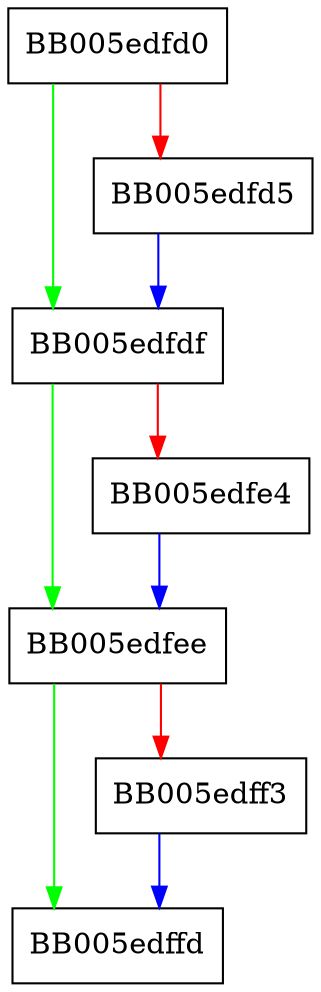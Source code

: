 digraph CRYPTO_get_mem_functions {
  node [shape="box"];
  graph [splines=ortho];
  BB005edfd0 -> BB005edfdf [color="green"];
  BB005edfd0 -> BB005edfd5 [color="red"];
  BB005edfd5 -> BB005edfdf [color="blue"];
  BB005edfdf -> BB005edfee [color="green"];
  BB005edfdf -> BB005edfe4 [color="red"];
  BB005edfe4 -> BB005edfee [color="blue"];
  BB005edfee -> BB005edffd [color="green"];
  BB005edfee -> BB005edff3 [color="red"];
  BB005edff3 -> BB005edffd [color="blue"];
}
